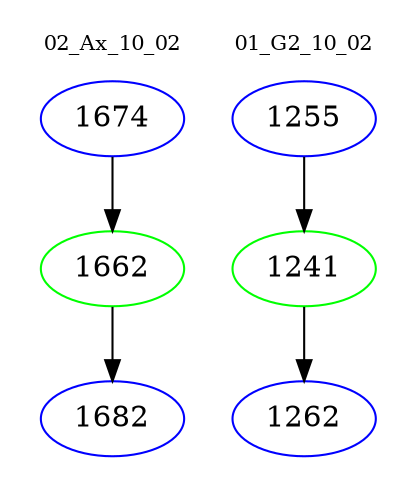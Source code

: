 digraph{
subgraph cluster_0 {
color = white
label = "02_Ax_10_02";
fontsize=10;
T0_1674 [label="1674", color="blue"]
T0_1674 -> T0_1662 [color="black"]
T0_1662 [label="1662", color="green"]
T0_1662 -> T0_1682 [color="black"]
T0_1682 [label="1682", color="blue"]
}
subgraph cluster_1 {
color = white
label = "01_G2_10_02";
fontsize=10;
T1_1255 [label="1255", color="blue"]
T1_1255 -> T1_1241 [color="black"]
T1_1241 [label="1241", color="green"]
T1_1241 -> T1_1262 [color="black"]
T1_1262 [label="1262", color="blue"]
}
}

